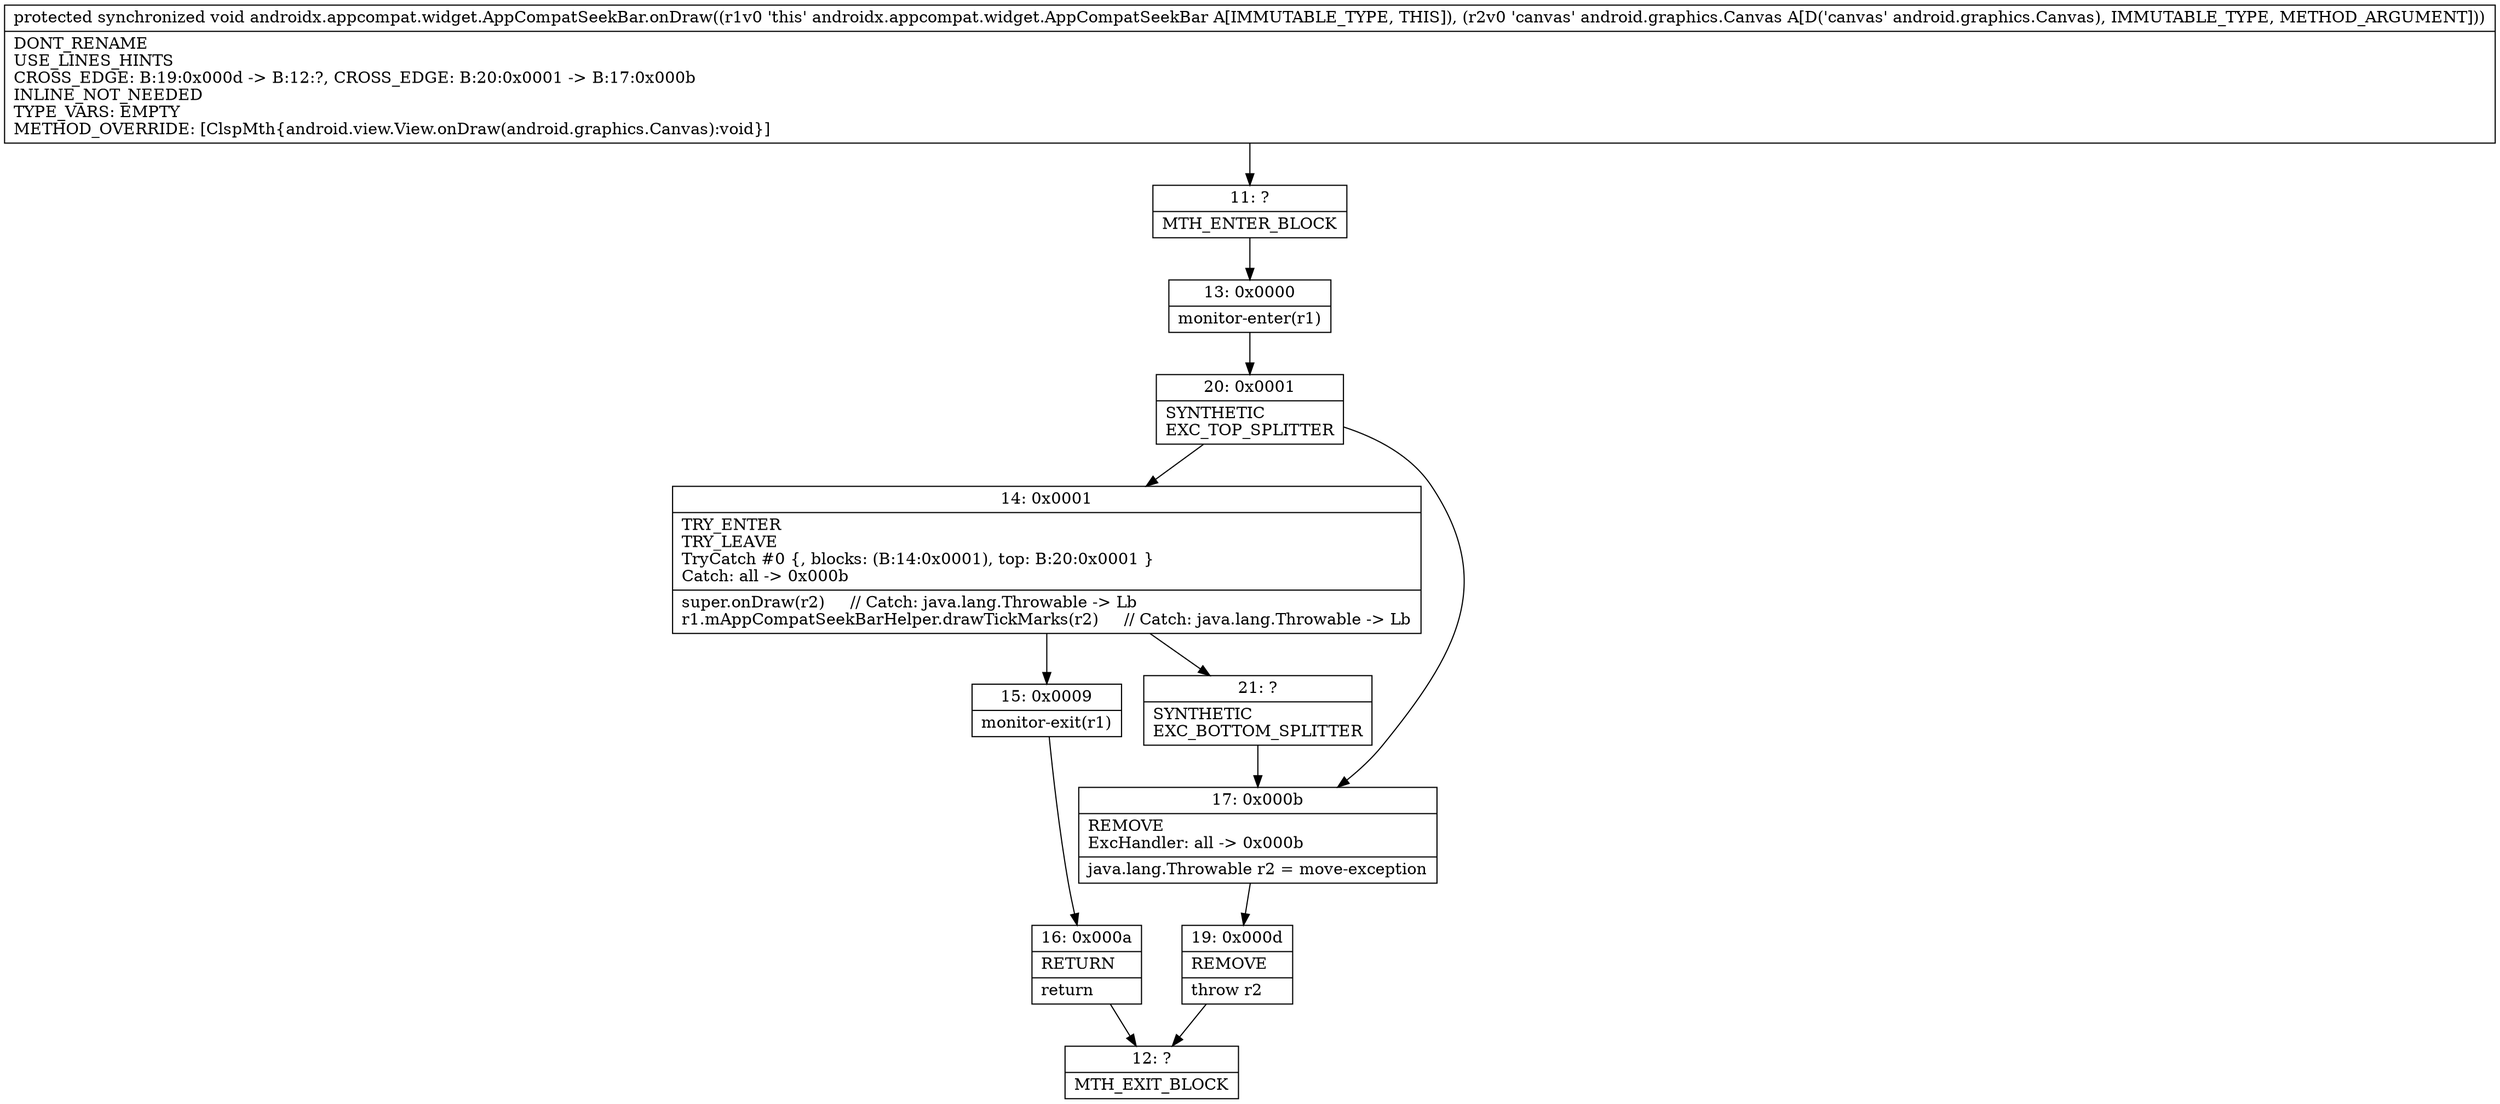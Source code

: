 digraph "CFG forandroidx.appcompat.widget.AppCompatSeekBar.onDraw(Landroid\/graphics\/Canvas;)V" {
Node_11 [shape=record,label="{11\:\ ?|MTH_ENTER_BLOCK\l}"];
Node_13 [shape=record,label="{13\:\ 0x0000|monitor\-enter(r1)\l}"];
Node_20 [shape=record,label="{20\:\ 0x0001|SYNTHETIC\lEXC_TOP_SPLITTER\l}"];
Node_14 [shape=record,label="{14\:\ 0x0001|TRY_ENTER\lTRY_LEAVE\lTryCatch #0 \{, blocks: (B:14:0x0001), top: B:20:0x0001 \}\lCatch: all \-\> 0x000b\l|super.onDraw(r2)     \/\/ Catch: java.lang.Throwable \-\> Lb\lr1.mAppCompatSeekBarHelper.drawTickMarks(r2)     \/\/ Catch: java.lang.Throwable \-\> Lb\l}"];
Node_15 [shape=record,label="{15\:\ 0x0009|monitor\-exit(r1)\l}"];
Node_16 [shape=record,label="{16\:\ 0x000a|RETURN\l|return\l}"];
Node_12 [shape=record,label="{12\:\ ?|MTH_EXIT_BLOCK\l}"];
Node_21 [shape=record,label="{21\:\ ?|SYNTHETIC\lEXC_BOTTOM_SPLITTER\l}"];
Node_17 [shape=record,label="{17\:\ 0x000b|REMOVE\lExcHandler: all \-\> 0x000b\l|java.lang.Throwable r2 = move\-exception\l}"];
Node_19 [shape=record,label="{19\:\ 0x000d|REMOVE\l|throw r2\l}"];
MethodNode[shape=record,label="{protected synchronized void androidx.appcompat.widget.AppCompatSeekBar.onDraw((r1v0 'this' androidx.appcompat.widget.AppCompatSeekBar A[IMMUTABLE_TYPE, THIS]), (r2v0 'canvas' android.graphics.Canvas A[D('canvas' android.graphics.Canvas), IMMUTABLE_TYPE, METHOD_ARGUMENT]))  | DONT_RENAME\lUSE_LINES_HINTS\lCROSS_EDGE: B:19:0x000d \-\> B:12:?, CROSS_EDGE: B:20:0x0001 \-\> B:17:0x000b\lINLINE_NOT_NEEDED\lTYPE_VARS: EMPTY\lMETHOD_OVERRIDE: [ClspMth\{android.view.View.onDraw(android.graphics.Canvas):void\}]\l}"];
MethodNode -> Node_11;Node_11 -> Node_13;
Node_13 -> Node_20;
Node_20 -> Node_14;
Node_20 -> Node_17;
Node_14 -> Node_15;
Node_14 -> Node_21;
Node_15 -> Node_16;
Node_16 -> Node_12;
Node_21 -> Node_17;
Node_17 -> Node_19;
Node_19 -> Node_12;
}

